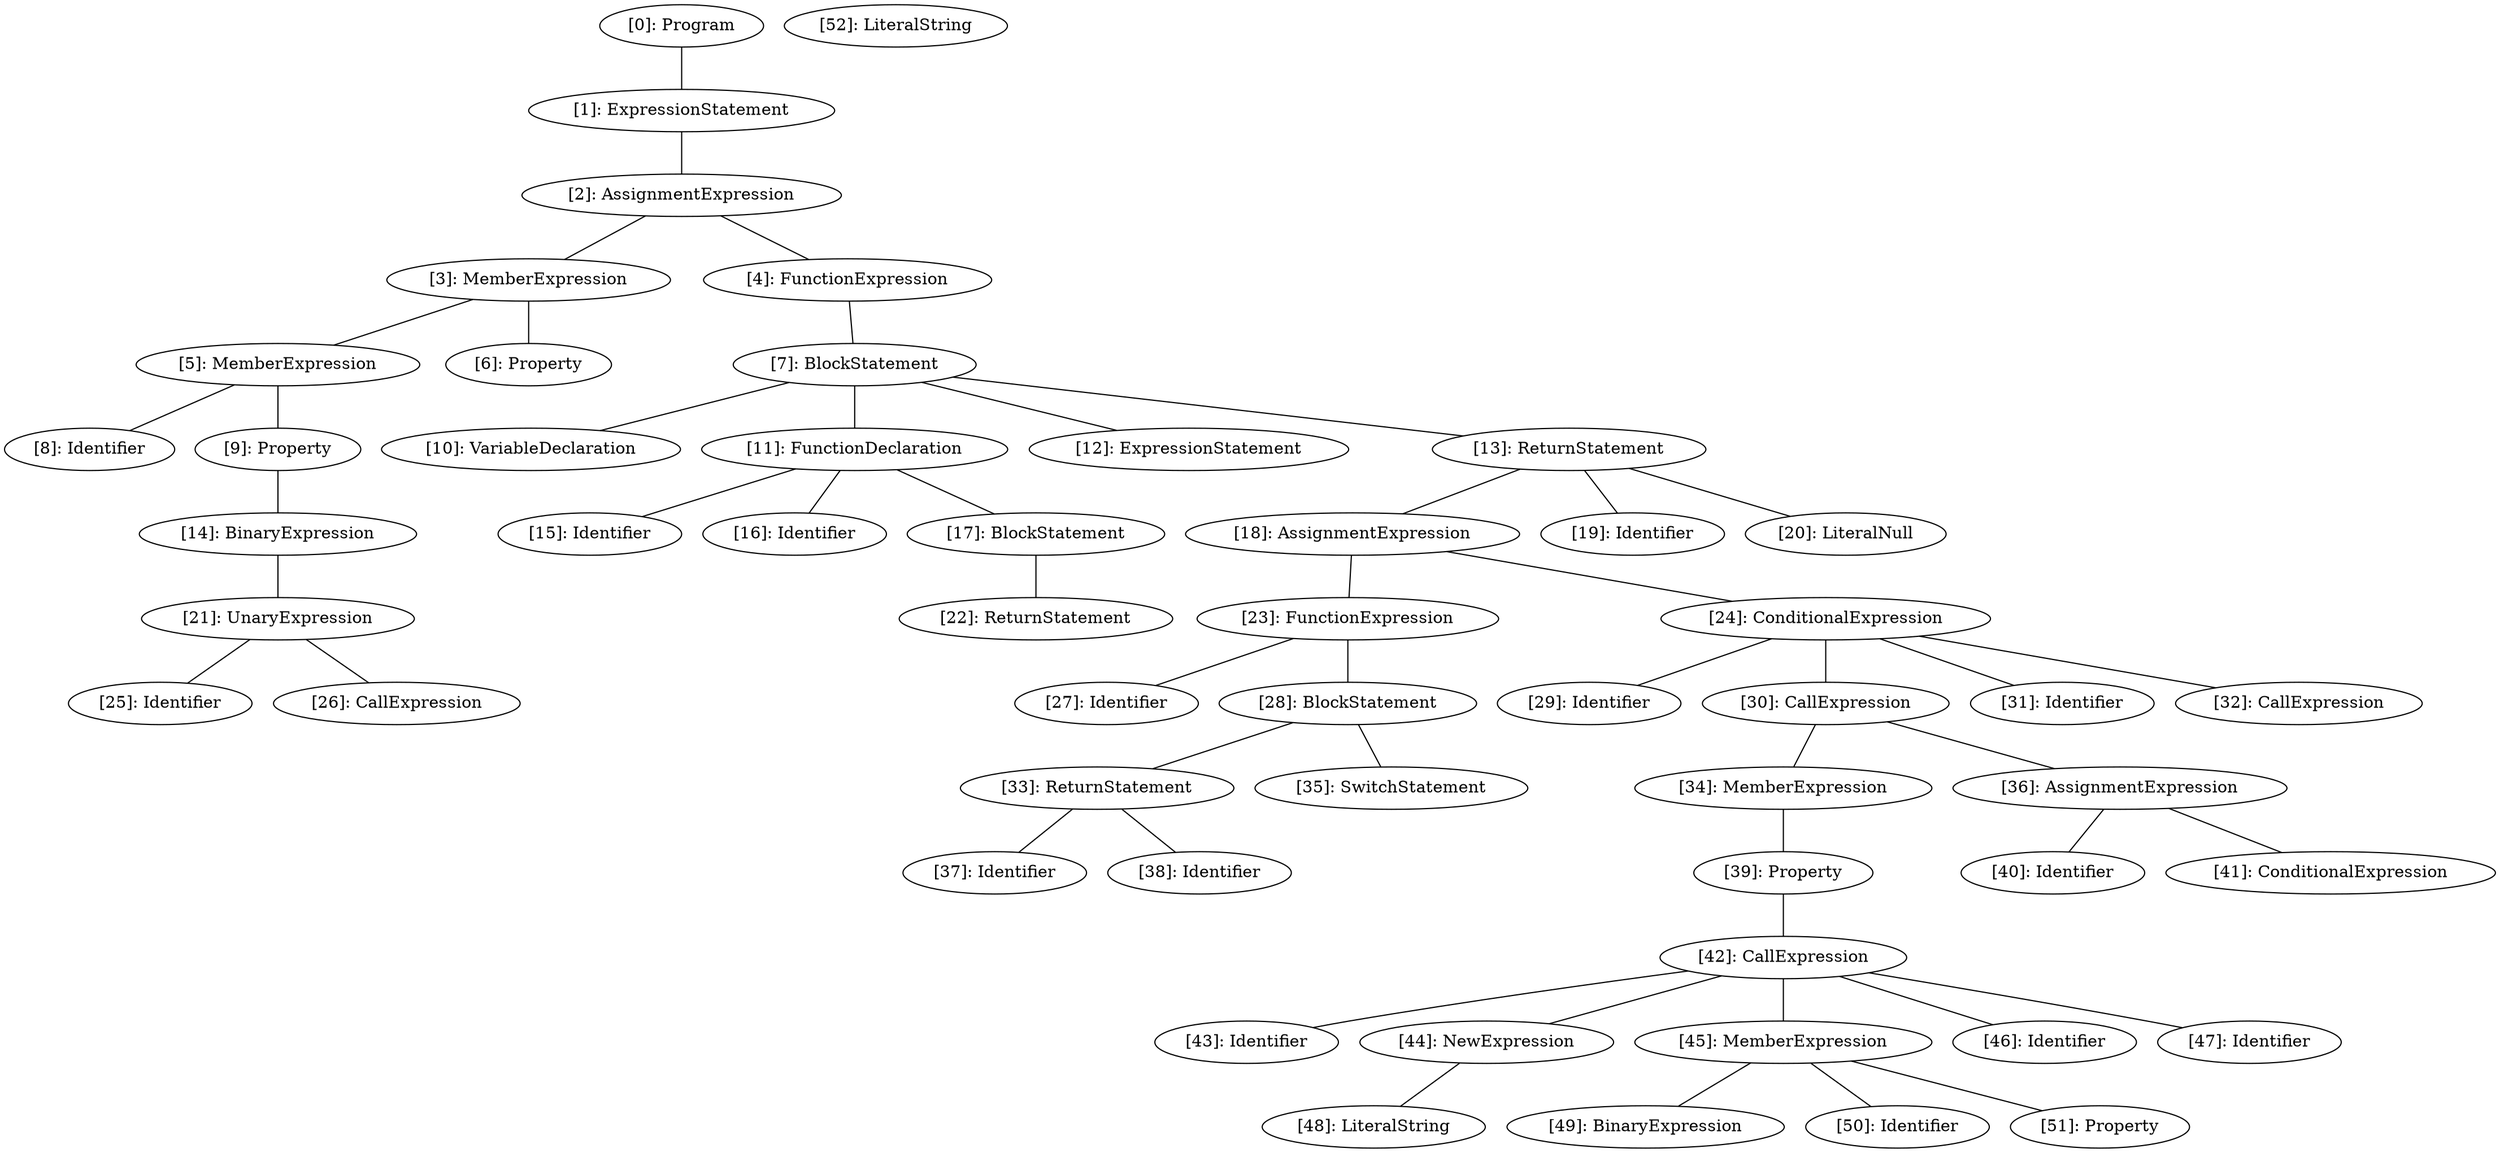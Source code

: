 // Result
graph {
	0 [label="[0]: Program"]
	1 [label="[1]: ExpressionStatement"]
	2 [label="[2]: AssignmentExpression"]
	3 [label="[3]: MemberExpression"]
	4 [label="[4]: FunctionExpression"]
	5 [label="[5]: MemberExpression"]
	6 [label="[6]: Property"]
	7 [label="[7]: BlockStatement"]
	8 [label="[8]: Identifier"]
	9 [label="[9]: Property"]
	10 [label="[10]: VariableDeclaration"]
	11 [label="[11]: FunctionDeclaration"]
	12 [label="[12]: ExpressionStatement"]
	13 [label="[13]: ReturnStatement"]
	14 [label="[14]: BinaryExpression"]
	15 [label="[15]: Identifier"]
	16 [label="[16]: Identifier"]
	17 [label="[17]: BlockStatement"]
	18 [label="[18]: AssignmentExpression"]
	19 [label="[19]: Identifier"]
	20 [label="[20]: LiteralNull"]
	21 [label="[21]: UnaryExpression"]
	22 [label="[22]: ReturnStatement"]
	23 [label="[23]: FunctionExpression"]
	24 [label="[24]: ConditionalExpression"]
	25 [label="[25]: Identifier"]
	26 [label="[26]: CallExpression"]
	27 [label="[27]: Identifier"]
	28 [label="[28]: BlockStatement"]
	29 [label="[29]: Identifier"]
	30 [label="[30]: CallExpression"]
	31 [label="[31]: Identifier"]
	32 [label="[32]: CallExpression"]
	33 [label="[33]: ReturnStatement"]
	34 [label="[34]: MemberExpression"]
	35 [label="[35]: SwitchStatement"]
	36 [label="[36]: AssignmentExpression"]
	37 [label="[37]: Identifier"]
	38 [label="[38]: Identifier"]
	39 [label="[39]: Property"]
	40 [label="[40]: Identifier"]
	41 [label="[41]: ConditionalExpression"]
	42 [label="[42]: CallExpression"]
	43 [label="[43]: Identifier"]
	44 [label="[44]: NewExpression"]
	45 [label="[45]: MemberExpression"]
	46 [label="[46]: Identifier"]
	47 [label="[47]: Identifier"]
	48 [label="[48]: LiteralString"]
	49 [label="[49]: BinaryExpression"]
	50 [label="[50]: Identifier"]
	51 [label="[51]: Property"]
	52 [label="[52]: LiteralString"]
	0 -- 1
	1 -- 2
	2 -- 3
	2 -- 4
	3 -- 5
	3 -- 6
	4 -- 7
	5 -- 8
	5 -- 9
	7 -- 10
	7 -- 11
	7 -- 12
	7 -- 13
	9 -- 14
	11 -- 15
	11 -- 16
	11 -- 17
	13 -- 18
	13 -- 19
	13 -- 20
	14 -- 21
	17 -- 22
	18 -- 23
	18 -- 24
	21 -- 25
	21 -- 26
	23 -- 27
	23 -- 28
	24 -- 29
	24 -- 30
	24 -- 31
	24 -- 32
	28 -- 33
	28 -- 35
	30 -- 34
	30 -- 36
	33 -- 37
	33 -- 38
	34 -- 39
	36 -- 40
	36 -- 41
	39 -- 42
	42 -- 43
	42 -- 44
	42 -- 45
	42 -- 46
	42 -- 47
	44 -- 48
	45 -- 49
	45 -- 50
	45 -- 51
}
